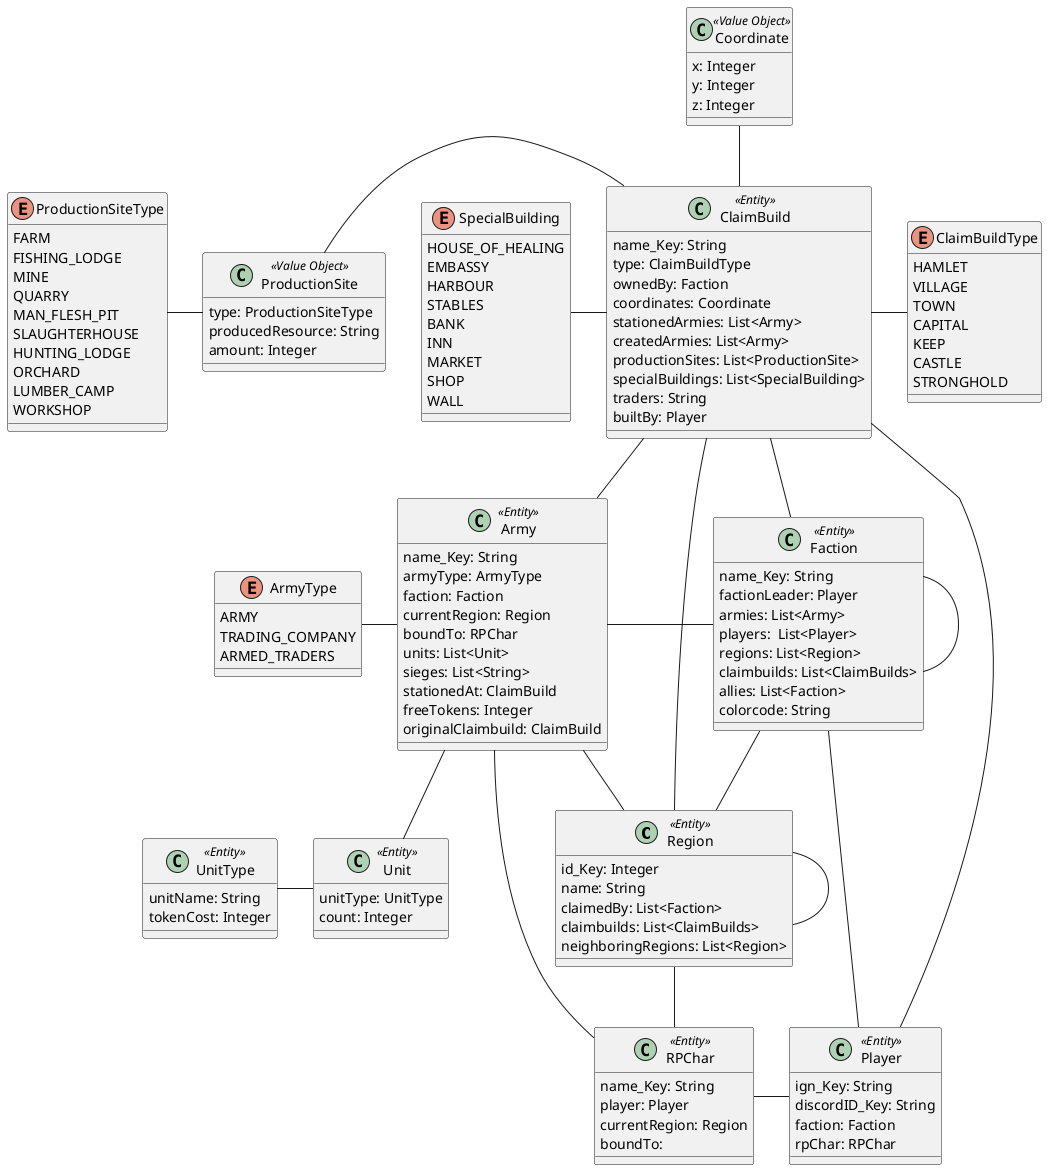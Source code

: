@startuml
class Region <<Entity>> {
    id_Key: Integer
    name: String
    claimedBy: List<Faction>
    claimbuilds: List<ClaimBuilds>
    neighboringRegions: List<Region>
}

class ClaimBuild <<Entity>> {
    name_Key: String
    type: ClaimBuildType
    ownedBy: Faction
    coordinates: Coordinate
    stationedArmies: List<Army>
    createdArmies: List<Army>
    productionSites: List<ProductionSite>
    specialBuildings: List<SpecialBuilding>
    traders: String
    builtBy: Player
}

enum ClaimBuildType {
    HAMLET
    VILLAGE
    TOWN
    CAPITAL
    KEEP
    CASTLE
    STRONGHOLD
}

class Faction <<Entity>> {
    name_Key: String
    factionLeader: Player
    armies: List<Army>
    players:  List<Player>
    regions: List<Region>
    claimbuilds: List<ClaimBuilds>
    allies: List<Faction>
    colorcode: String
}

class Player <<Entity>> {
    ign_Key: String
    discordID_Key: String
    faction: Faction
    rpChar: RPChar
}

class RPChar <<Entity>> {
    name_Key: String
    player: Player
    currentRegion: Region
    boundTo:
}

class Coordinate <<Value Object>> {
    x: Integer
    y: Integer
    z: Integer
}

class ProductionSite <<Value Object>> {
    type: ProductionSiteType
    producedResource: String
    amount: Integer
}

enum ProductionSiteType {
    FARM
    FISHING_LODGE
    MINE
    QUARRY
    MAN_FLESH_PIT
    SLAUGHTERHOUSE
    HUNTING_LODGE
    ORCHARD
    LUMBER_CAMP
    WORKSHOP
}

enum SpecialBuilding {
    HOUSE_OF_HEALING
    EMBASSY
    HARBOUR
    STABLES
    BANK
    INN
    MARKET
    SHOP
    WALL
}

class Army <<Entity>> {
    name_Key: String
    armyType: ArmyType
    faction: Faction
    currentRegion: Region
    boundTo: RPChar
    units: List<Unit>
    sieges: List<String>
    stationedAt: ClaimBuild
    freeTokens: Integer
    originalClaimbuild: ClaimBuild
}

enum ArmyType {
    ARMY
    TRADING_COMPANY
    ARMED_TRADERS
}

class Unit <<Entity>> {
    unitType: UnitType
    count: Integer
}

class UnitType <<Entity>> {
    unitName: String
    tokenCost: Integer
}

Region -  ClaimBuild
Region - Region
Region -down- RPChar

Faction -down- Region
Faction -right Player
Faction -left Army
Faction -up- ClaimBuild
Faction - Faction

ClaimBuild - Player
ClaimBuild -right- ClaimBuildType
ClaimBuild -up- Coordinate
ClaimBuild - Army

ProductionSite - ClaimBuild
SpecialBuilding - ClaimBuild

ProductionSite -left- ProductionSiteType


RPChar - Player

Army -down- Unit
Army - Region
Army - RPChar

ArmyType - Army

UnitType - Unit

@enduml
